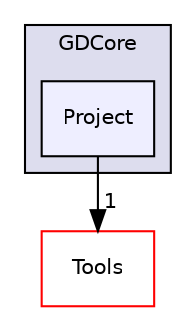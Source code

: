 digraph "Project" {
  compound=true
  node [ fontsize="10", fontname="Helvetica"];
  edge [ labelfontsize="10", labelfontname="Helvetica"];
  subgraph clusterdir_abd3e9346511fbf501c65c6da6d93dcd {
    graph [ bgcolor="#ddddee", pencolor="black", label="GDCore" fontname="Helvetica", fontsize="10", URL="dir_abd3e9346511fbf501c65c6da6d93dcd.html"]
  dir_129090375540cd296b14a737bb10e859 [shape=box, label="Project", style="filled", fillcolor="#eeeeff", pencolor="black", URL="dir_129090375540cd296b14a737bb10e859.html"];
  }
  dir_f0e478594b4c2fa2818f86f5d16936c1 [shape=box label="Tools" fillcolor="white" style="filled" color="red" URL="dir_f0e478594b4c2fa2818f86f5d16936c1.html"];
  dir_129090375540cd296b14a737bb10e859->dir_f0e478594b4c2fa2818f86f5d16936c1 [headlabel="1", labeldistance=1.5 headhref="dir_000010_000016.html"];
}

